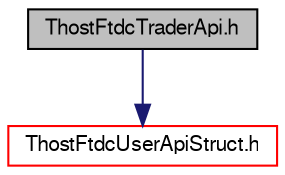 digraph "ThostFtdcTraderApi.h"
{
  bgcolor="transparent";
  edge [fontname="FreeSans",fontsize="10",labelfontname="FreeSans",labelfontsize="10"];
  node [fontname="FreeSans",fontsize="10",shape=record];
  Node1 [label="ThostFtdcTraderApi.h",height=0.2,width=0.4,color="black", fillcolor="grey75", style="filled" fontcolor="black"];
  Node1 -> Node2 [color="midnightblue",fontsize="10",style="solid",fontname="FreeSans"];
  Node2 [label="ThostFtdcUserApiStruct.h",height=0.2,width=0.4,color="red",URL="$d9/d90/ThostFtdcUserApiStruct_8h.html",tooltip="定义了客户端接口使用的业务数据结构  20060106 赵鸿昊 创建该文件"];
}
